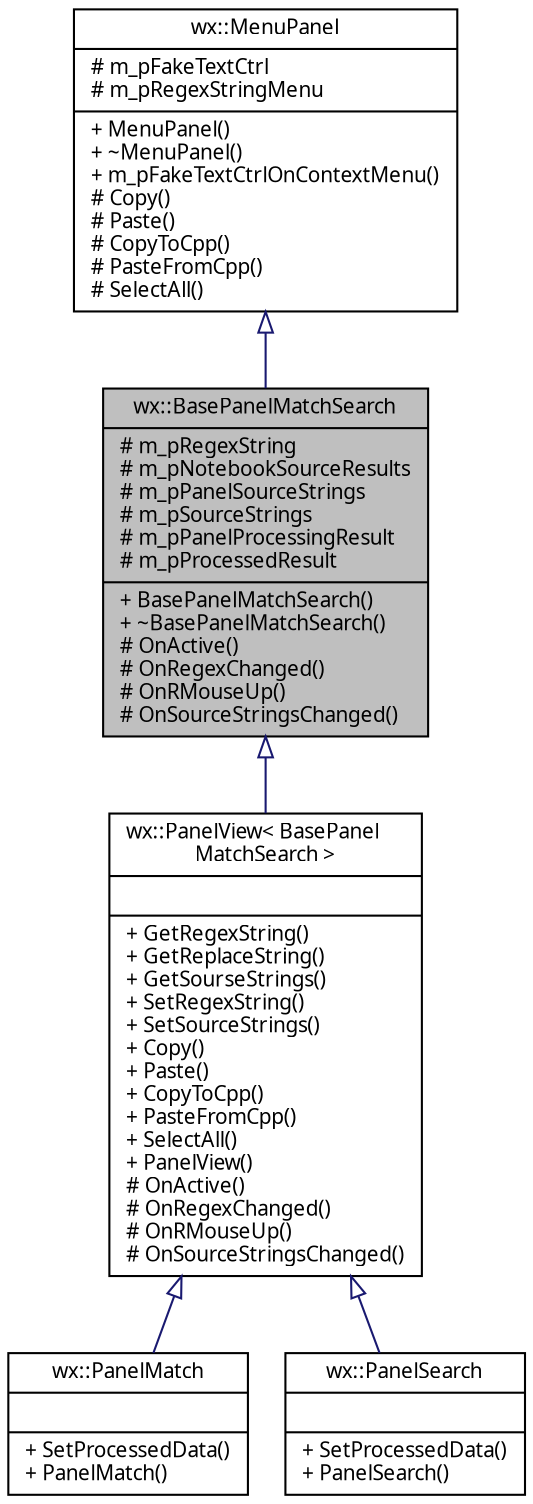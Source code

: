 digraph "wx::BasePanelMatchSearch"
{
 // INTERACTIVE_SVG=YES
  edge [fontname="Verdana",fontsize="10",labelfontname="Verdana",labelfontsize="10"];
  node [fontname="Verdana",fontsize="10",shape=record];
  Node1 [label="{wx::BasePanelMatchSearch\n|# m_pRegexString\l# m_pNotebookSourceResults\l# m_pPanelSourceStrings\l# m_pSourceStrings\l# m_pPanelProcessingResult\l# m_pProcessedResult\l|+ BasePanelMatchSearch()\l+ ~BasePanelMatchSearch()\l# OnActive()\l# OnRegexChanged()\l# OnRMouseUp()\l# OnSourceStringsChanged()\l}",height=0.2,width=0.4,color="black", fillcolor="grey75", style="filled", fontcolor="black"];
  Node2 -> Node1 [dir="back",color="midnightblue",fontsize="10",style="solid",arrowtail="onormal",fontname="Verdana"];
  Node2 [label="{wx::MenuPanel\n|# m_pFakeTextCtrl\l# m_pRegexStringMenu\l|+ MenuPanel()\l+ ~MenuPanel()\l+ m_pFakeTextCtrlOnContextMenu()\l# Copy()\l# Paste()\l# CopyToCpp()\l# PasteFromCpp()\l# SelectAll()\l}",height=0.2,width=0.4,color="black", fillcolor="white", style="filled",URL="$classwx_1_1_menu_panel.html",tooltip="Class MenuPanel. "];
  Node1 -> Node3 [dir="back",color="midnightblue",fontsize="10",style="solid",arrowtail="onormal",fontname="Verdana"];
  Node3 [label="{wx::PanelView\< BasePanel\lMatchSearch \>\n||+ GetRegexString()\l+ GetReplaceString()\l+ GetSourseStrings()\l+ SetRegexString()\l+ SetSourceStrings()\l+ Copy()\l+ Paste()\l+ CopyToCpp()\l+ PasteFromCpp()\l+ SelectAll()\l+ PanelView()\l# OnActive()\l# OnRegexChanged()\l# OnRMouseUp()\l# OnSourceStringsChanged()\l}",height=0.2,width=0.4,color="black", fillcolor="white", style="filled",URL="$classwx_1_1_panel_view.html"];
  Node3 -> Node4 [dir="back",color="midnightblue",fontsize="10",style="solid",arrowtail="onormal",fontname="Verdana"];
  Node4 [label="{wx::PanelMatch\n||+ SetProcessedData()\l+ PanelMatch()\l}",height=0.2,width=0.4,color="black", fillcolor="white", style="filled",URL="$classwx_1_1_panel_match.html",tooltip="Класс входит в Проект RegexTester   Класс панели создания регулярного выражения для совпадения..."];
  Node3 -> Node5 [dir="back",color="midnightblue",fontsize="10",style="solid",arrowtail="onormal",fontname="Verdana"];
  Node5 [label="{wx::PanelSearch\n||+ SetProcessedData()\l+ PanelSearch()\l}",height=0.2,width=0.4,color="black", fillcolor="white", style="filled",URL="$classwx_1_1_panel_search.html",tooltip="Класс входит в Проект RegexTester   Класс панели создания регулярного выражения для поиска..."];
}
